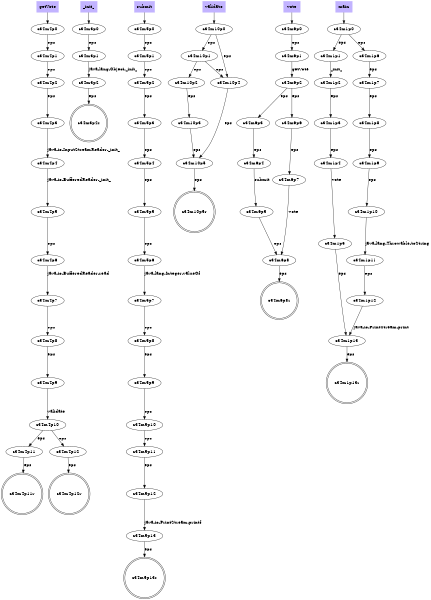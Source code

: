 digraph G {
	size = "4,4";
	shape=circle
	"c34m4p0" -> "c34m4p1"[label="eps"]
	"c34m4p1" -> "c34m4p2"[label="eps"]
	"c34m4p2" -> "c34m4p3"[label="eps"]
	"c34m4p3" -> "c34m4p4"[label="java-io-InputStreamReader-_init_"]
	"c34m4p4" -> "c34m4p5"[label="java-io-BufferedReader-_init_"]
	"c34m4p5" -> "c34m4p6"[label="eps"]
	"c34m4p6" -> "c34m4p7"[label="java-io-BufferedReader-read"]
	"c34m4p7" -> "c34m4p8"[label="eps"]
	"c34m4p8" -> "c34m4p9"[label="eps"]
	"c34m4p9" -> "c34m4p10"[label="validate"]
	"c34m4p10" -> "c34m4p11"[label="eps"]
	"c34m4p10" -> "c34m4p12"[label="eps"]
	"c34m4p11" -> "c34m4p11r"[label="eps"]
	"c34m4p12" -> "c34m4p12r"[label="eps"]
	"c34m3p0" -> "c34m3p1"[label="eps"]
	"c34m3p1" -> "c34m3p2"[label="java-lang-Object-_init_"]
	"c34m3p2" -> "c34m3p2r"[label="eps"]
	"c34m5p0" -> "c34m5p1"[label="eps"]
	"c34m5p1" -> "c34m5p2"[label="eps"]
	"c34m5p2" -> "c34m5p3"[label="eps"]
	"c34m5p3" -> "c34m5p4"[label="eps"]
	"c34m5p4" -> "c34m5p5"[label="eps"]
	"c34m5p5" -> "c34m5p6"[label="eps"]
	"c34m5p6" -> "c34m5p7"[label="java-lang-Integer-valueOf"]
	"c34m5p7" -> "c34m5p8"[label="eps"]
	"c34m5p8" -> "c34m5p9"[label="eps"]
	"c34m5p9" -> "c34m5p10"[label="eps"]
	"c34m5p10" -> "c34m5p11"[label="eps"]
	"c34m5p11" -> "c34m5p12"[label="eps"]
	"c34m5p12" -> "c34m5p13"[label="java-io-PrintStream-printf"]
	"c34m5p13" -> "c34m5p13r"[label="eps"]
	"c34m10p0" -> "c34m10p1"[label="eps"]
	"c34m10p0" -> "c34m10p4"[label="eps"]
	"c34m10p1" -> "c34m10p2"[label="eps"]
	"c34m10p1" -> "c34m10p4"[label="eps"]
	"c34m10p2" -> "c34m10p3"[label="eps"]
	"c34m10p3" -> "c34m10p5"[label="eps"]
	"c34m10p4" -> "c34m10p5"[label="eps"]
	"c34m10p5" -> "c34m10p5r"[label="eps"]
	"c34m6p0" -> "c34m6p1"[label="eps"]
	"c34m6p1" -> "c34m6p2"[label="getVote"]
	"c34m6p2" -> "c34m6p3"[label="eps"]
	"c34m6p2" -> "c34m6p6"[label="eps"]
	"c34m6p3" -> "c34m6p4"[label="eps"]
	"c34m6p4" -> "c34m6p5"[label="submit"]
	"c34m6p5" -> "c34m6p8"[label="eps"]
	"c34m6p6" -> "c34m6p7"[label="eps"]
	"c34m6p7" -> "c34m6p8"[label="vote"]
	"c34m6p8" -> "c34m6p8r"[label="eps"]
	"c34m1p0" -> "c34m1p1"[label="eps"]
	"c34m1p1" -> "c34m1p2"[label="_init_"]
	"c34m1p2" -> "c34m1p3"[label="eps"]
	"c34m1p3" -> "c34m1p4"[label="eps"]
	"c34m1p4" -> "c34m1p5"[label="vote"]
	"c34m1p5" -> "c34m1p13"[label="eps"]
	"c34m1p6" -> "c34m1p7"[label="eps"]
	"c34m1p7" -> "c34m1p8"[label="eps"]
	"c34m1p8" -> "c34m1p9"[label="eps"]
	"c34m1p9" -> "c34m1p10"[label="eps"]
	"c34m1p10" -> "c34m1p11"[label="java-lang-Throwable-toString"]
	"c34m1p11" -> "c34m1p12"[label="eps"]
	"c34m1p12" -> "c34m1p13"[label="java-io-PrintStream-print"]
	"c34m1p13" -> "c34m1p13r"[label="eps"]
	"c34m1p0" -> "c34m1p6"[label="eps"]
	"_init_"[shape=box, style=filled,color=".7 .3 1.0",size ="3,3"]
	"_init_" -> "c34m3p0"
	c34m3p2r[shape=doublecircle]
	"getVote"[shape=box, style=filled,color=".7 .3 1.0",size ="3,3"]
	"getVote" -> "c34m4p0"
	c34m4p11r[shape=doublecircle]
	c34m4p12r[shape=doublecircle]
	"main"[shape=box, style=filled,color=".7 .3 1.0",size ="3,3"]
	"main" -> "c34m1p0"
	c34m1p13r[shape=doublecircle]
	"submit"[shape=box, style=filled,color=".7 .3 1.0",size ="3,3"]
	"submit" -> "c34m5p0"
	c34m5p13r[shape=doublecircle]
	"validate"[shape=box, style=filled,color=".7 .3 1.0",size ="3,3"]
	"validate" -> "c34m10p0"
	c34m10p5r[shape=doublecircle]
	"vote"[shape=box, style=filled,color=".7 .3 1.0",size ="3,3"]
	"vote" -> "c34m6p0"
	c34m6p8r[shape=doublecircle]
}
